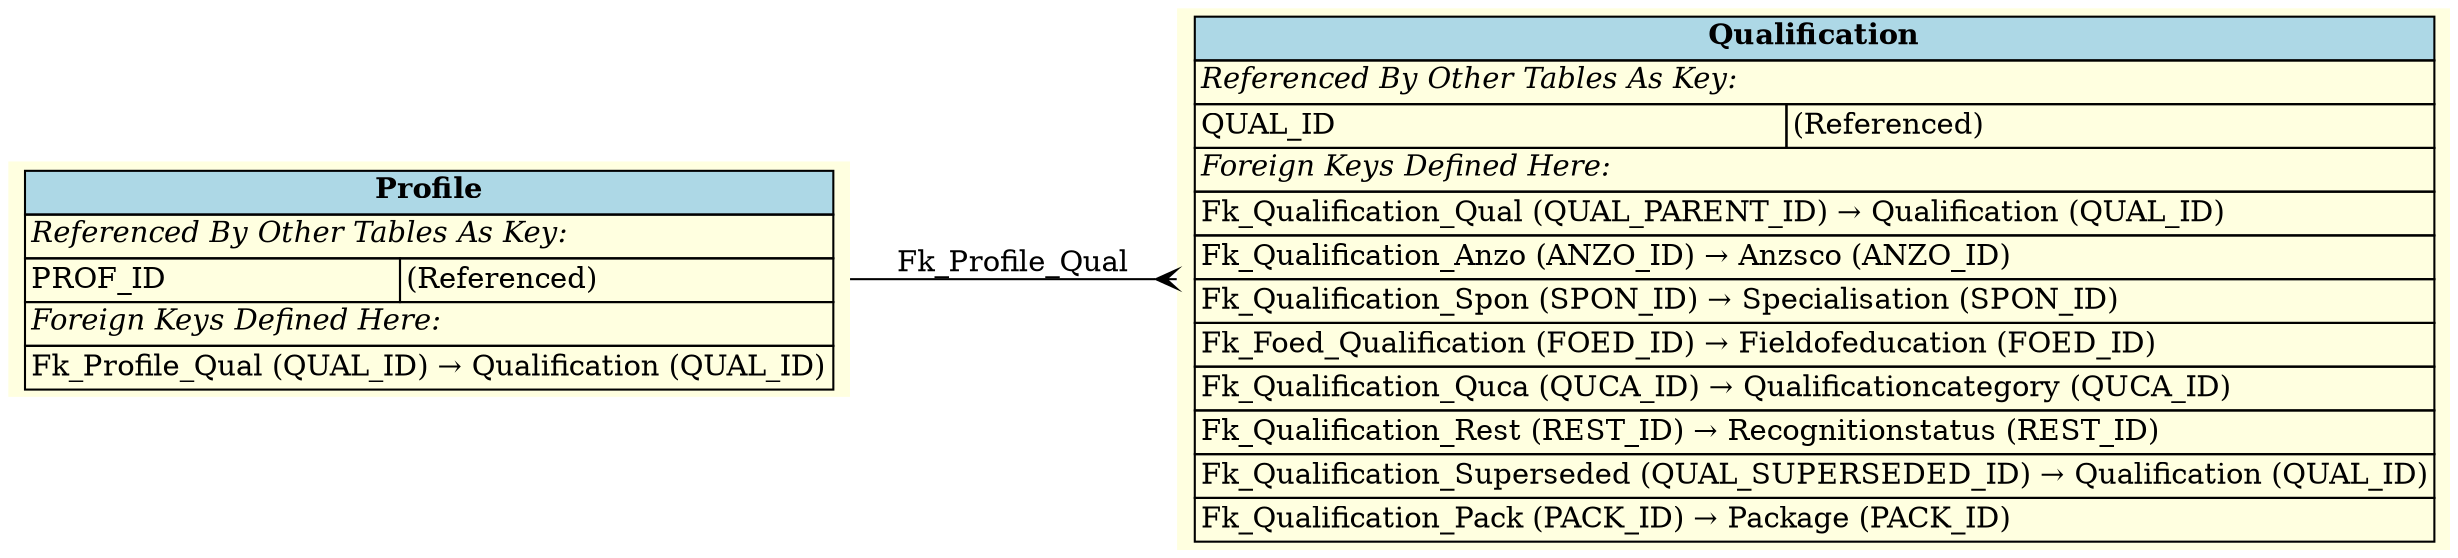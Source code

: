 digraph ERD {
  rankdir=LR;
  node [shape=plaintext, style=filled, fillcolor=lightyellow];
  edge [arrowhead=crow, arrowtail=none, dir=both, labelfontsize=10];

  "Profile" [
    label=<
    <TABLE BORDER="0" CELLBORDER="1" CELLSPACING="0" BGCOLOR="lightyellow">
      <TR><TD COLSPAN="2" BGCOLOR="lightblue"><B>Profile</B></TD></TR>
      <TR><TD COLSPAN="2" ALIGN="LEFT"><I>Referenced By Other Tables As Key:</I></TD></TR>
      <TR><TD ALIGN="LEFT">PROF_ID</TD><TD ALIGN="LEFT">(Referenced)</TD></TR>
      <TR><TD COLSPAN="2" ALIGN="LEFT"><I>Foreign Keys Defined Here:</I></TD></TR>
      <TR><TD ALIGN="LEFT" COLSPAN="2">Fk_Profile_Qual (QUAL_ID) &rarr; Qualification (QUAL_ID)</TD></TR>
    </TABLE>
    >
  ];

  "Qualification" [
    label=<
    <TABLE BORDER="0" CELLBORDER="1" CELLSPACING="0" BGCOLOR="lightyellow">
      <TR><TD COLSPAN="2" BGCOLOR="lightblue"><B>Qualification</B></TD></TR>
      <TR><TD COLSPAN="2" ALIGN="LEFT"><I>Referenced By Other Tables As Key:</I></TD></TR>
      <TR><TD ALIGN="LEFT">QUAL_ID</TD><TD ALIGN="LEFT">(Referenced)</TD></TR>
      <TR><TD COLSPAN="2" ALIGN="LEFT"><I>Foreign Keys Defined Here:</I></TD></TR>
      <TR><TD ALIGN="LEFT" COLSPAN="2">Fk_Qualification_Qual (QUAL_PARENT_ID) &rarr; Qualification (QUAL_ID)</TD></TR>
      <TR><TD ALIGN="LEFT" COLSPAN="2">Fk_Qualification_Anzo (ANZO_ID) &rarr; Anzsco (ANZO_ID)</TD></TR>
      <TR><TD ALIGN="LEFT" COLSPAN="2">Fk_Qualification_Spon (SPON_ID) &rarr; Specialisation (SPON_ID)</TD></TR>
      <TR><TD ALIGN="LEFT" COLSPAN="2">Fk_Foed_Qualification (FOED_ID) &rarr; Fieldofeducation (FOED_ID)</TD></TR>
      <TR><TD ALIGN="LEFT" COLSPAN="2">Fk_Qualification_Quca (QUCA_ID) &rarr; Qualificationcategory (QUCA_ID)</TD></TR>
      <TR><TD ALIGN="LEFT" COLSPAN="2">Fk_Qualification_Rest (REST_ID) &rarr; Recognitionstatus (REST_ID)</TD></TR>
      <TR><TD ALIGN="LEFT" COLSPAN="2">Fk_Qualification_Superseded (QUAL_SUPERSEDED_ID) &rarr; Qualification (QUAL_ID)</TD></TR>
      <TR><TD ALIGN="LEFT" COLSPAN="2">Fk_Qualification_Pack (PACK_ID) &rarr; Package (PACK_ID)</TD></TR>
    </TABLE>
    >
  ];

  "Profile" -> "Qualification" [label=" Fk_Profile_Qual "];
}

